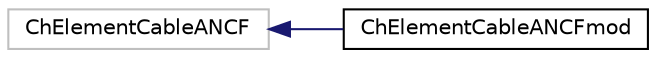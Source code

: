 digraph "Graphical Class Hierarchy"
{
 // LATEX_PDF_SIZE
  edge [fontname="Helvetica",fontsize="10",labelfontname="Helvetica",labelfontsize="10"];
  node [fontname="Helvetica",fontsize="10",shape=record];
  rankdir="LR";
  Node354 [label="ChElementCableANCF",height=0.2,width=0.4,color="grey75", fillcolor="white", style="filled",tooltip=" "];
  Node354 -> Node0 [dir="back",color="midnightblue",fontsize="10",style="solid",fontname="Helvetica"];
  Node0 [label="ChElementCableANCFmod",height=0.2,width=0.4,color="black", fillcolor="white", style="filled",URL="$classChElementCableANCFmod.html",tooltip=" "];
}
